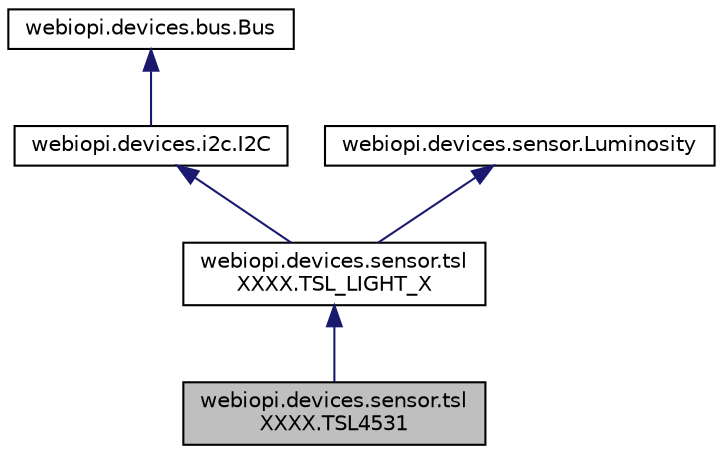 digraph "webiopi.devices.sensor.tslXXXX.TSL4531"
{
  edge [fontname="Helvetica",fontsize="10",labelfontname="Helvetica",labelfontsize="10"];
  node [fontname="Helvetica",fontsize="10",shape=record];
  Node1 [label="webiopi.devices.sensor.tsl\lXXXX.TSL4531",height=0.2,width=0.4,color="black", fillcolor="grey75", style="filled", fontcolor="black"];
  Node2 -> Node1 [dir="back",color="midnightblue",fontsize="10",style="solid",fontname="Helvetica"];
  Node2 [label="webiopi.devices.sensor.tsl\lXXXX.TSL_LIGHT_X",height=0.2,width=0.4,color="black", fillcolor="white", style="filled",URL="$classwebiopi_1_1devices_1_1sensor_1_1tslXXXX_1_1TSL__LIGHT__X.html"];
  Node3 -> Node2 [dir="back",color="midnightblue",fontsize="10",style="solid",fontname="Helvetica"];
  Node3 [label="webiopi.devices.i2c.I2C",height=0.2,width=0.4,color="black", fillcolor="white", style="filled",URL="$classwebiopi_1_1devices_1_1i2c_1_1I2C.html"];
  Node4 -> Node3 [dir="back",color="midnightblue",fontsize="10",style="solid",fontname="Helvetica"];
  Node4 [label="webiopi.devices.bus.Bus",height=0.2,width=0.4,color="black", fillcolor="white", style="filled",URL="$classwebiopi_1_1devices_1_1bus_1_1Bus.html"];
  Node5 -> Node2 [dir="back",color="midnightblue",fontsize="10",style="solid",fontname="Helvetica"];
  Node5 [label="webiopi.devices.sensor.Luminosity",height=0.2,width=0.4,color="black", fillcolor="white", style="filled",URL="$classwebiopi_1_1devices_1_1sensor_1_1Luminosity.html"];
}
